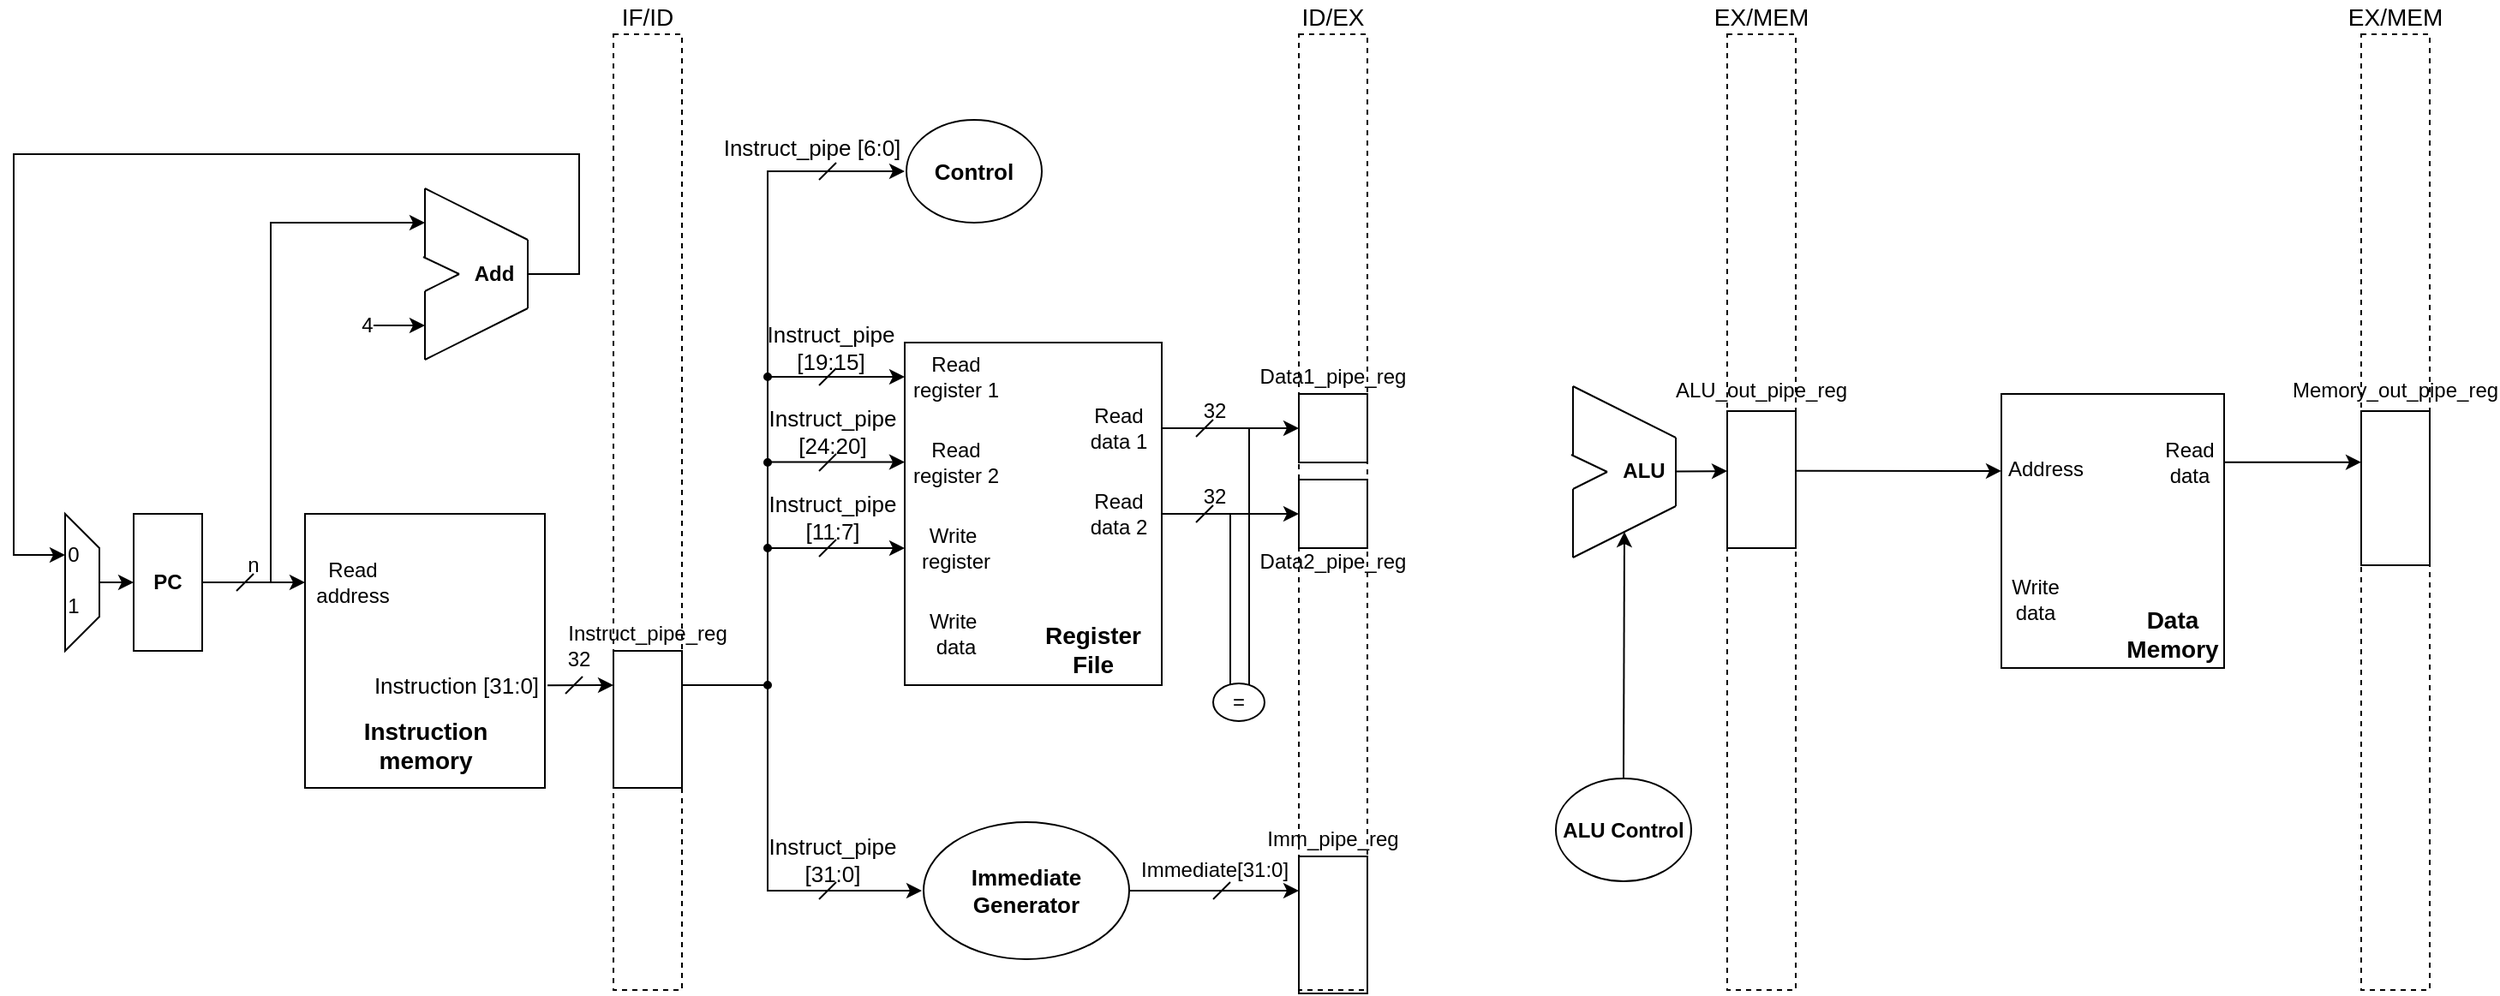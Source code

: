 <mxfile version="14.0.4" type="device"><diagram id="iIL16LaE4ix-qn7bf_lG" name="Page-1"><mxGraphModel dx="1422" dy="705" grid="1" gridSize="10" guides="1" tooltips="1" connect="1" arrows="1" fold="1" page="1" pageScale="1" pageWidth="1654" pageHeight="1169" math="0" shadow="0"><root><mxCell id="0"/><mxCell id="1" parent="0"/><mxCell id="Dtg95m63SMhEM4OotOuj-1" value="&lt;b&gt;PC&lt;/b&gt;" style="rounded=0;whiteSpace=wrap;html=1;" vertex="1" parent="1"><mxGeometry x="80" y="400" width="40" height="80" as="geometry"/></mxCell><mxCell id="Dtg95m63SMhEM4OotOuj-3" value="" style="endArrow=classic;html=1;exitX=1;exitY=0.5;exitDx=0;exitDy=0;" edge="1" parent="1" source="Dtg95m63SMhEM4OotOuj-1"><mxGeometry width="50" height="50" relative="1" as="geometry"><mxPoint x="150" y="470" as="sourcePoint"/><mxPoint x="180" y="440" as="targetPoint"/></mxGeometry></mxCell><mxCell id="Dtg95m63SMhEM4OotOuj-4" value="" style="endArrow=none;html=1;" edge="1" parent="1"><mxGeometry width="50" height="50" relative="1" as="geometry"><mxPoint x="140" y="445" as="sourcePoint"/><mxPoint x="150" y="435" as="targetPoint"/></mxGeometry></mxCell><mxCell id="Dtg95m63SMhEM4OotOuj-5" value="n&lt;br&gt;" style="text;html=1;strokeColor=none;fillColor=none;align=center;verticalAlign=middle;whiteSpace=wrap;rounded=0;" vertex="1" parent="1"><mxGeometry x="130" y="420" width="40" height="20" as="geometry"/></mxCell><mxCell id="Dtg95m63SMhEM4OotOuj-6" value="" style="rounded=0;whiteSpace=wrap;html=1;" vertex="1" parent="1"><mxGeometry x="180" y="400" width="140" height="160" as="geometry"/></mxCell><mxCell id="Dtg95m63SMhEM4OotOuj-7" value="&lt;font style=&quot;font-size: 14px&quot;&gt;&lt;b&gt;Instruction memory&lt;/b&gt;&lt;/font&gt;" style="text;html=1;strokeColor=none;fillColor=none;align=center;verticalAlign=middle;whiteSpace=wrap;rounded=0;" vertex="1" parent="1"><mxGeometry x="187.5" y="530" width="125" height="10" as="geometry"/></mxCell><mxCell id="Dtg95m63SMhEM4OotOuj-8" value="Read address&lt;br&gt;" style="text;html=1;strokeColor=none;fillColor=none;align=center;verticalAlign=middle;whiteSpace=wrap;rounded=0;" vertex="1" parent="1"><mxGeometry x="187.5" y="430" width="40" height="20" as="geometry"/></mxCell><mxCell id="Dtg95m63SMhEM4OotOuj-9" value="&lt;font style=&quot;font-size: 13px&quot;&gt;Instruction [31:0]&lt;/font&gt;" style="text;html=1;strokeColor=none;fillColor=none;align=center;verticalAlign=middle;whiteSpace=wrap;rounded=0;" vertex="1" parent="1"><mxGeometry x="217" y="490" width="103" height="20" as="geometry"/></mxCell><mxCell id="Dtg95m63SMhEM4OotOuj-11" value="" style="endArrow=none;html=1;" edge="1" parent="1"><mxGeometry width="50" height="50" relative="1" as="geometry"><mxPoint x="332" y="505" as="sourcePoint"/><mxPoint x="342" y="495" as="targetPoint"/></mxGeometry></mxCell><mxCell id="Dtg95m63SMhEM4OotOuj-12" value="32&lt;br&gt;" style="text;html=1;strokeColor=none;fillColor=none;align=center;verticalAlign=middle;whiteSpace=wrap;rounded=0;" vertex="1" parent="1"><mxGeometry x="320" y="480" width="40" height="10" as="geometry"/></mxCell><mxCell id="Dtg95m63SMhEM4OotOuj-13" value="" style="rounded=0;whiteSpace=wrap;html=1;" vertex="1" parent="1"><mxGeometry x="360" y="480" width="40" height="80" as="geometry"/></mxCell><mxCell id="Dtg95m63SMhEM4OotOuj-15" value="" style="endArrow=classic;html=1;exitX=1.011;exitY=0.626;exitDx=0;exitDy=0;exitPerimeter=0;" edge="1" parent="1" source="Dtg95m63SMhEM4OotOuj-6"><mxGeometry width="50" height="50" relative="1" as="geometry"><mxPoint x="350" y="550" as="sourcePoint"/><mxPoint x="360" y="500" as="targetPoint"/></mxGeometry></mxCell><mxCell id="Dtg95m63SMhEM4OotOuj-16" value="Instruct_pipe_reg" style="text;html=1;strokeColor=none;fillColor=none;align=center;verticalAlign=middle;whiteSpace=wrap;rounded=0;" vertex="1" parent="1"><mxGeometry x="350" y="460" width="60" height="20" as="geometry"/></mxCell><mxCell id="Dtg95m63SMhEM4OotOuj-18" value="" style="endArrow=none;html=1;exitX=1;exitY=0.25;exitDx=0;exitDy=0;" edge="1" parent="1" source="Dtg95m63SMhEM4OotOuj-13"><mxGeometry width="50" height="50" relative="1" as="geometry"><mxPoint x="480" y="550" as="sourcePoint"/><mxPoint x="450" y="500" as="targetPoint"/></mxGeometry></mxCell><mxCell id="Dtg95m63SMhEM4OotOuj-19" value="" style="endArrow=classic;html=1;rounded=0;entryX=0;entryY=0.5;entryDx=0;entryDy=0;" edge="1" parent="1" target="Dtg95m63SMhEM4OotOuj-21"><mxGeometry width="50" height="50" relative="1" as="geometry"><mxPoint x="450" y="500" as="sourcePoint"/><mxPoint x="530" y="400" as="targetPoint"/><Array as="points"><mxPoint x="450" y="400"/><mxPoint x="450" y="320"/></Array></mxGeometry></mxCell><mxCell id="Dtg95m63SMhEM4OotOuj-20" value="" style="rounded=0;whiteSpace=wrap;html=1;" vertex="1" parent="1"><mxGeometry x="530" y="300" width="150" height="200" as="geometry"/></mxCell><mxCell id="Dtg95m63SMhEM4OotOuj-21" value="Read register 1" style="text;html=1;strokeColor=none;fillColor=none;align=center;verticalAlign=middle;whiteSpace=wrap;rounded=0;" vertex="1" parent="1"><mxGeometry x="530" y="310" width="60" height="20" as="geometry"/></mxCell><mxCell id="Dtg95m63SMhEM4OotOuj-22" value="Read register 2" style="text;html=1;strokeColor=none;fillColor=none;align=center;verticalAlign=middle;whiteSpace=wrap;rounded=0;" vertex="1" parent="1"><mxGeometry x="530" y="360" width="60" height="20" as="geometry"/></mxCell><mxCell id="Dtg95m63SMhEM4OotOuj-23" value="Write&amp;nbsp;&lt;br&gt;register" style="text;html=1;strokeColor=none;fillColor=none;align=center;verticalAlign=middle;whiteSpace=wrap;rounded=0;" vertex="1" parent="1"><mxGeometry x="530" y="410" width="60" height="20" as="geometry"/></mxCell><mxCell id="Dtg95m63SMhEM4OotOuj-24" value="Write&amp;nbsp;&lt;br&gt;data&lt;br&gt;" style="text;html=1;strokeColor=none;fillColor=none;align=center;verticalAlign=middle;whiteSpace=wrap;rounded=0;" vertex="1" parent="1"><mxGeometry x="530" y="460" width="60" height="20" as="geometry"/></mxCell><mxCell id="Dtg95m63SMhEM4OotOuj-25" value="Read data 1" style="text;html=1;strokeColor=none;fillColor=none;align=center;verticalAlign=middle;whiteSpace=wrap;rounded=0;" vertex="1" parent="1"><mxGeometry x="630" y="340" width="50" height="20" as="geometry"/></mxCell><mxCell id="Dtg95m63SMhEM4OotOuj-26" value="Read data 2" style="text;html=1;strokeColor=none;fillColor=none;align=center;verticalAlign=middle;whiteSpace=wrap;rounded=0;" vertex="1" parent="1"><mxGeometry x="630" y="390" width="50" height="20" as="geometry"/></mxCell><mxCell id="Dtg95m63SMhEM4OotOuj-27" value="&lt;font style=&quot;font-size: 14px&quot;&gt;&lt;b&gt;Register File&lt;/b&gt;&lt;/font&gt;" style="text;html=1;strokeColor=none;fillColor=none;align=center;verticalAlign=middle;whiteSpace=wrap;rounded=0;" vertex="1" parent="1"><mxGeometry x="610" y="469" width="60" height="20" as="geometry"/></mxCell><mxCell id="Dtg95m63SMhEM4OotOuj-28" value="" style="endArrow=classic;html=1;" edge="1" parent="1"><mxGeometry width="50" height="50" relative="1" as="geometry"><mxPoint x="450" y="369.76" as="sourcePoint"/><mxPoint x="530" y="369.76" as="targetPoint"/></mxGeometry></mxCell><mxCell id="Dtg95m63SMhEM4OotOuj-29" value="" style="endArrow=classic;html=1;" edge="1" parent="1"><mxGeometry width="50" height="50" relative="1" as="geometry"><mxPoint x="450" y="420" as="sourcePoint"/><mxPoint x="530" y="420" as="targetPoint"/></mxGeometry></mxCell><mxCell id="Dtg95m63SMhEM4OotOuj-31" value="&lt;font style=&quot;font-size: 13px&quot;&gt;Instruct_pipe [19:15]&lt;/font&gt;" style="text;html=1;strokeColor=none;fillColor=none;align=center;verticalAlign=middle;whiteSpace=wrap;rounded=0;" vertex="1" parent="1"><mxGeometry x="432" y="293" width="110" height="20" as="geometry"/></mxCell><mxCell id="Dtg95m63SMhEM4OotOuj-32" value="&lt;font style=&quot;font-size: 13px&quot;&gt;Instruct_pipe [24:20]&lt;/font&gt;" style="text;html=1;strokeColor=none;fillColor=none;align=center;verticalAlign=middle;whiteSpace=wrap;rounded=0;" vertex="1" parent="1"><mxGeometry x="433" y="343" width="110" height="17" as="geometry"/></mxCell><mxCell id="Dtg95m63SMhEM4OotOuj-33" value="&lt;span style=&quot;font-size: 13px&quot;&gt;Instruct_pipe [11:7]&lt;/span&gt;" style="text;html=1;strokeColor=none;fillColor=none;align=center;verticalAlign=middle;whiteSpace=wrap;rounded=0;" vertex="1" parent="1"><mxGeometry x="433" y="393" width="110" height="17" as="geometry"/></mxCell><mxCell id="Dtg95m63SMhEM4OotOuj-34" value="" style="endArrow=classic;html=1;rounded=0;" edge="1" parent="1"><mxGeometry width="50" height="50" relative="1" as="geometry"><mxPoint x="450" y="500" as="sourcePoint"/><mxPoint x="540" y="620" as="targetPoint"/><Array as="points"><mxPoint x="450" y="620"/><mxPoint x="490" y="620"/></Array></mxGeometry></mxCell><mxCell id="Dtg95m63SMhEM4OotOuj-35" value="&lt;b&gt;&lt;font style=&quot;font-size: 13px&quot;&gt;Immediate Generator&lt;/font&gt;&lt;/b&gt;" style="ellipse;whiteSpace=wrap;html=1;" vertex="1" parent="1"><mxGeometry x="541" y="580" width="120" height="80" as="geometry"/></mxCell><mxCell id="Dtg95m63SMhEM4OotOuj-36" value="" style="endArrow=none;html=1;" edge="1" parent="1"><mxGeometry width="50" height="50" relative="1" as="geometry"><mxPoint x="480" y="625" as="sourcePoint"/><mxPoint x="490" y="615" as="targetPoint"/></mxGeometry></mxCell><mxCell id="Dtg95m63SMhEM4OotOuj-37" value="" style="endArrow=none;html=1;" edge="1" parent="1"><mxGeometry width="50" height="50" relative="1" as="geometry"><mxPoint x="480" y="425" as="sourcePoint"/><mxPoint x="490" y="415" as="targetPoint"/></mxGeometry></mxCell><mxCell id="Dtg95m63SMhEM4OotOuj-38" value="" style="endArrow=none;html=1;" edge="1" parent="1"><mxGeometry width="50" height="50" relative="1" as="geometry"><mxPoint x="480" y="375" as="sourcePoint"/><mxPoint x="490" y="365" as="targetPoint"/></mxGeometry></mxCell><mxCell id="Dtg95m63SMhEM4OotOuj-39" value="" style="endArrow=none;html=1;" edge="1" parent="1"><mxGeometry width="50" height="50" relative="1" as="geometry"><mxPoint x="480" y="325" as="sourcePoint"/><mxPoint x="490" y="315" as="targetPoint"/></mxGeometry></mxCell><mxCell id="Dtg95m63SMhEM4OotOuj-40" value="&lt;span style=&quot;font-size: 13px&quot;&gt;Instruct_pipe [31:0]&lt;/span&gt;" style="text;html=1;strokeColor=none;fillColor=none;align=center;verticalAlign=middle;whiteSpace=wrap;rounded=0;" vertex="1" parent="1"><mxGeometry x="433" y="593" width="110" height="17" as="geometry"/></mxCell><mxCell id="Dtg95m63SMhEM4OotOuj-41" value="" style="endArrow=classic;html=1;exitX=1;exitY=0.5;exitDx=0;exitDy=0;" edge="1" parent="1" source="Dtg95m63SMhEM4OotOuj-35"><mxGeometry width="50" height="50" relative="1" as="geometry"><mxPoint x="670" y="620" as="sourcePoint"/><mxPoint x="760" y="620" as="targetPoint"/></mxGeometry></mxCell><mxCell id="Dtg95m63SMhEM4OotOuj-42" value="Immediate[31:0]" style="text;html=1;strokeColor=none;fillColor=none;align=center;verticalAlign=middle;whiteSpace=wrap;rounded=0;" vertex="1" parent="1"><mxGeometry x="691" y="598" width="40" height="20" as="geometry"/></mxCell><mxCell id="Dtg95m63SMhEM4OotOuj-43" value="" style="endArrow=none;html=1;" edge="1" parent="1"><mxGeometry width="50" height="50" relative="1" as="geometry"><mxPoint x="710" y="625" as="sourcePoint"/><mxPoint x="720" y="615" as="targetPoint"/></mxGeometry></mxCell><mxCell id="Dtg95m63SMhEM4OotOuj-44" value="" style="rounded=0;whiteSpace=wrap;html=1;" vertex="1" parent="1"><mxGeometry x="760" y="600" width="40" height="80" as="geometry"/></mxCell><mxCell id="Dtg95m63SMhEM4OotOuj-45" value="Imm_pipe_reg" style="text;html=1;strokeColor=none;fillColor=none;align=center;verticalAlign=middle;whiteSpace=wrap;rounded=0;" vertex="1" parent="1"><mxGeometry x="750" y="580" width="60" height="20" as="geometry"/></mxCell><mxCell id="Dtg95m63SMhEM4OotOuj-46" value="" style="endArrow=classic;html=1;exitX=1;exitY=0.5;exitDx=0;exitDy=0;entryX=0;entryY=0.5;entryDx=0;entryDy=0;" edge="1" parent="1" source="Dtg95m63SMhEM4OotOuj-25" target="Dtg95m63SMhEM4OotOuj-59"><mxGeometry width="50" height="50" relative="1" as="geometry"><mxPoint x="740" y="350" as="sourcePoint"/><mxPoint x="740" y="350" as="targetPoint"/></mxGeometry></mxCell><mxCell id="Dtg95m63SMhEM4OotOuj-47" value="" style="endArrow=classic;html=1;exitX=1;exitY=0.5;exitDx=0;exitDy=0;entryX=0;entryY=0.5;entryDx=0;entryDy=0;" edge="1" parent="1" target="Dtg95m63SMhEM4OotOuj-60"><mxGeometry width="50" height="50" relative="1" as="geometry"><mxPoint x="680" y="400" as="sourcePoint"/><mxPoint x="740" y="400" as="targetPoint"/></mxGeometry></mxCell><mxCell id="Dtg95m63SMhEM4OotOuj-48" value="" style="endArrow=none;html=1;" edge="1" parent="1"><mxGeometry width="50" height="50" relative="1" as="geometry"><mxPoint x="700" y="405" as="sourcePoint"/><mxPoint x="710" y="395" as="targetPoint"/></mxGeometry></mxCell><mxCell id="Dtg95m63SMhEM4OotOuj-49" value="" style="endArrow=none;html=1;" edge="1" parent="1"><mxGeometry width="50" height="50" relative="1" as="geometry"><mxPoint x="700" y="355" as="sourcePoint"/><mxPoint x="710" y="345" as="targetPoint"/></mxGeometry></mxCell><mxCell id="Dtg95m63SMhEM4OotOuj-50" value="&lt;b&gt;&lt;font style=&quot;font-size: 13px&quot;&gt;Control&lt;/font&gt;&lt;/b&gt;" style="ellipse;whiteSpace=wrap;html=1;" vertex="1" parent="1"><mxGeometry x="531" y="170" width="79" height="60" as="geometry"/></mxCell><mxCell id="Dtg95m63SMhEM4OotOuj-51" value="" style="endArrow=classic;html=1;rounded=0;" edge="1" parent="1"><mxGeometry width="50" height="50" relative="1" as="geometry"><mxPoint x="450" y="320" as="sourcePoint"/><mxPoint x="530" y="200" as="targetPoint"/><Array as="points"><mxPoint x="450" y="200"/></Array></mxGeometry></mxCell><mxCell id="Dtg95m63SMhEM4OotOuj-52" value="32" style="text;html=1;strokeColor=none;fillColor=none;align=center;verticalAlign=middle;whiteSpace=wrap;rounded=0;" vertex="1" parent="1"><mxGeometry x="691" y="330" width="40" height="20" as="geometry"/></mxCell><mxCell id="Dtg95m63SMhEM4OotOuj-53" value="32" style="text;html=1;strokeColor=none;fillColor=none;align=center;verticalAlign=middle;whiteSpace=wrap;rounded=0;" vertex="1" parent="1"><mxGeometry x="691" y="380" width="40" height="20" as="geometry"/></mxCell><mxCell id="Dtg95m63SMhEM4OotOuj-54" value="" style="verticalLabelPosition=bottom;shadow=0;dashed=0;align=center;html=1;verticalAlign=top;shape=mxgraph.electrical.logic_gates.inverting_contact;fillColor=#000000;" vertex="1" parent="1"><mxGeometry x="447.5" y="317.5" width="5" height="5" as="geometry"/></mxCell><mxCell id="Dtg95m63SMhEM4OotOuj-55" value="" style="verticalLabelPosition=bottom;shadow=0;dashed=0;align=center;html=1;verticalAlign=top;shape=mxgraph.electrical.logic_gates.inverting_contact;fillColor=#000000;" vertex="1" parent="1"><mxGeometry x="447.5" y="367.5" width="5" height="5" as="geometry"/></mxCell><mxCell id="Dtg95m63SMhEM4OotOuj-56" value="" style="verticalLabelPosition=bottom;shadow=0;dashed=0;align=center;html=1;verticalAlign=top;shape=mxgraph.electrical.logic_gates.inverting_contact;fillColor=#000000;" vertex="1" parent="1"><mxGeometry x="447.5" y="417.5" width="5" height="5" as="geometry"/></mxCell><mxCell id="Dtg95m63SMhEM4OotOuj-58" value="" style="verticalLabelPosition=bottom;shadow=0;dashed=0;align=center;html=1;verticalAlign=top;shape=mxgraph.electrical.logic_gates.inverting_contact;fillColor=#000000;" vertex="1" parent="1"><mxGeometry x="447.5" y="497.5" width="5" height="5" as="geometry"/></mxCell><mxCell id="Dtg95m63SMhEM4OotOuj-59" value="" style="rounded=0;whiteSpace=wrap;html=1;" vertex="1" parent="1"><mxGeometry x="760" y="330" width="40" height="40" as="geometry"/></mxCell><mxCell id="Dtg95m63SMhEM4OotOuj-60" value="" style="rounded=0;whiteSpace=wrap;html=1;" vertex="1" parent="1"><mxGeometry x="760" y="380" width="40" height="40" as="geometry"/></mxCell><mxCell id="Dtg95m63SMhEM4OotOuj-61" value="Data1_pipe_reg&lt;br&gt;" style="text;html=1;strokeColor=none;fillColor=none;align=center;verticalAlign=middle;whiteSpace=wrap;rounded=0;" vertex="1" parent="1"><mxGeometry x="760" y="310" width="40" height="20" as="geometry"/></mxCell><mxCell id="Dtg95m63SMhEM4OotOuj-62" value="Data2_pipe_reg" style="text;html=1;strokeColor=none;fillColor=none;align=center;verticalAlign=middle;whiteSpace=wrap;rounded=0;" vertex="1" parent="1"><mxGeometry x="760" y="417.5" width="40" height="20" as="geometry"/></mxCell><mxCell id="Dtg95m63SMhEM4OotOuj-63" value="&lt;font style=&quot;font-size: 13px&quot;&gt;Instruct_pipe [6:0]&lt;/font&gt;" style="text;html=1;strokeColor=none;fillColor=none;align=center;verticalAlign=middle;whiteSpace=wrap;rounded=0;" vertex="1" parent="1"><mxGeometry x="417" y="176" width="118" height="20" as="geometry"/></mxCell><mxCell id="Dtg95m63SMhEM4OotOuj-64" value="" style="endArrow=none;html=1;" edge="1" parent="1"><mxGeometry width="50" height="50" relative="1" as="geometry"><mxPoint x="480" y="205" as="sourcePoint"/><mxPoint x="490" y="195" as="targetPoint"/></mxGeometry></mxCell><mxCell id="Dtg95m63SMhEM4OotOuj-65" value="" style="shape=trapezoid;perimeter=trapezoidPerimeter;whiteSpace=wrap;html=1;fixedSize=1;fillColor=#FFFFFF;direction=south;" vertex="1" parent="1"><mxGeometry x="40" y="400" width="20" height="80" as="geometry"/></mxCell><mxCell id="Dtg95m63SMhEM4OotOuj-67" value="" style="endArrow=classic;html=1;exitX=0.5;exitY=0;exitDx=0;exitDy=0;" edge="1" parent="1" source="Dtg95m63SMhEM4OotOuj-65"><mxGeometry width="50" height="50" relative="1" as="geometry"><mxPoint x="30" y="490" as="sourcePoint"/><mxPoint x="80" y="440" as="targetPoint"/></mxGeometry></mxCell><mxCell id="Dtg95m63SMhEM4OotOuj-68" value="0" style="text;html=1;strokeColor=none;fillColor=none;align=center;verticalAlign=middle;whiteSpace=wrap;rounded=0;" vertex="1" parent="1"><mxGeometry x="25" y="414" width="40" height="20" as="geometry"/></mxCell><mxCell id="Dtg95m63SMhEM4OotOuj-69" value="1" style="text;html=1;strokeColor=none;fillColor=none;align=center;verticalAlign=middle;whiteSpace=wrap;rounded=0;" vertex="1" parent="1"><mxGeometry x="25" y="444" width="40" height="20" as="geometry"/></mxCell><mxCell id="Dtg95m63SMhEM4OotOuj-70" value="" style="endArrow=classic;html=1;exitX=0.75;exitY=1;exitDx=0;exitDy=0;rounded=0;" edge="1" parent="1" source="Dtg95m63SMhEM4OotOuj-5"><mxGeometry width="50" height="50" relative="1" as="geometry"><mxPoint x="170" y="320" as="sourcePoint"/><mxPoint x="250" y="230" as="targetPoint"/><Array as="points"><mxPoint x="160" y="260"/><mxPoint x="160" y="230"/></Array></mxGeometry></mxCell><mxCell id="Dtg95m63SMhEM4OotOuj-78" value="" style="group" vertex="1" connectable="0" parent="1"><mxGeometry x="249" y="210" width="61" height="100" as="geometry"/></mxCell><mxCell id="Dtg95m63SMhEM4OotOuj-71" value="" style="endArrow=none;html=1;" edge="1" parent="Dtg95m63SMhEM4OotOuj-78"><mxGeometry width="50" height="50" relative="1" as="geometry"><mxPoint x="1" y="100" as="sourcePoint"/><mxPoint x="61" y="70" as="targetPoint"/></mxGeometry></mxCell><mxCell id="Dtg95m63SMhEM4OotOuj-72" value="" style="endArrow=none;html=1;" edge="1" parent="Dtg95m63SMhEM4OotOuj-78"><mxGeometry width="50" height="50" relative="1" as="geometry"><mxPoint x="61" y="70" as="sourcePoint"/><mxPoint x="61" y="30" as="targetPoint"/></mxGeometry></mxCell><mxCell id="Dtg95m63SMhEM4OotOuj-73" value="" style="endArrow=none;html=1;" edge="1" parent="Dtg95m63SMhEM4OotOuj-78"><mxGeometry width="50" height="50" relative="1" as="geometry"><mxPoint x="1" as="sourcePoint"/><mxPoint x="61" y="30" as="targetPoint"/></mxGeometry></mxCell><mxCell id="Dtg95m63SMhEM4OotOuj-74" value="" style="endArrow=none;html=1;" edge="1" parent="Dtg95m63SMhEM4OotOuj-78"><mxGeometry width="50" height="50" relative="1" as="geometry"><mxPoint y="40" as="sourcePoint"/><mxPoint x="21" y="50" as="targetPoint"/></mxGeometry></mxCell><mxCell id="Dtg95m63SMhEM4OotOuj-75" value="" style="endArrow=none;html=1;" edge="1" parent="Dtg95m63SMhEM4OotOuj-78"><mxGeometry width="50" height="50" relative="1" as="geometry"><mxPoint x="1" y="60" as="sourcePoint"/><mxPoint x="21" y="50" as="targetPoint"/></mxGeometry></mxCell><mxCell id="Dtg95m63SMhEM4OotOuj-76" value="" style="endArrow=none;html=1;" edge="1" parent="Dtg95m63SMhEM4OotOuj-78"><mxGeometry width="50" height="50" relative="1" as="geometry"><mxPoint x="1" y="40" as="sourcePoint"/><mxPoint x="1" as="targetPoint"/></mxGeometry></mxCell><mxCell id="Dtg95m63SMhEM4OotOuj-77" value="" style="endArrow=none;html=1;" edge="1" parent="Dtg95m63SMhEM4OotOuj-78"><mxGeometry width="50" height="50" relative="1" as="geometry"><mxPoint x="1" y="100" as="sourcePoint"/><mxPoint x="1" y="60" as="targetPoint"/></mxGeometry></mxCell><mxCell id="Dtg95m63SMhEM4OotOuj-79" value="&lt;b&gt;Add&lt;/b&gt;" style="text;html=1;align=center;verticalAlign=middle;resizable=0;points=[];autosize=1;" vertex="1" parent="1"><mxGeometry x="270" y="250" width="40" height="20" as="geometry"/></mxCell><mxCell id="Dtg95m63SMhEM4OotOuj-82" value="4" style="text;html=1;strokeColor=none;fillColor=none;align=center;verticalAlign=middle;whiteSpace=wrap;rounded=0;" vertex="1" parent="1"><mxGeometry x="210" y="280" width="12.5" height="20" as="geometry"/></mxCell><mxCell id="Dtg95m63SMhEM4OotOuj-83" value="" style="endArrow=classic;html=1;" edge="1" parent="1"><mxGeometry width="50" height="50" relative="1" as="geometry"><mxPoint x="220" y="290" as="sourcePoint"/><mxPoint x="250" y="290" as="targetPoint"/></mxGeometry></mxCell><mxCell id="Dtg95m63SMhEM4OotOuj-84" value="" style="endArrow=classic;html=1;exitX=0.991;exitY=0.5;exitDx=0;exitDy=0;exitPerimeter=0;rounded=0;" edge="1" parent="1" source="Dtg95m63SMhEM4OotOuj-79"><mxGeometry width="50" height="50" relative="1" as="geometry"><mxPoint x="311.44" y="262.14" as="sourcePoint"/><mxPoint x="40" y="424" as="targetPoint"/><Array as="points"><mxPoint x="340" y="260"/><mxPoint x="340" y="230"/><mxPoint x="340" y="190"/><mxPoint x="10" y="190"/><mxPoint x="10" y="424"/></Array></mxGeometry></mxCell><mxCell id="Dtg95m63SMhEM4OotOuj-85" value="" style="endArrow=none;html=1;entryX=0.75;entryY=1;entryDx=0;entryDy=0;" edge="1" parent="1"><mxGeometry width="50" height="50" relative="1" as="geometry"><mxPoint x="720" y="500" as="sourcePoint"/><mxPoint x="720" y="400" as="targetPoint"/></mxGeometry></mxCell><mxCell id="Dtg95m63SMhEM4OotOuj-86" value="" style="endArrow=none;html=1;entryX=1;entryY=1;entryDx=0;entryDy=0;" edge="1" parent="1" target="Dtg95m63SMhEM4OotOuj-52"><mxGeometry width="50" height="50" relative="1" as="geometry"><mxPoint x="731" y="500" as="sourcePoint"/><mxPoint x="730" y="390" as="targetPoint"/></mxGeometry></mxCell><mxCell id="Dtg95m63SMhEM4OotOuj-87" value="" style="ellipse;whiteSpace=wrap;html=1;fillColor=#FFFFFF;" vertex="1" parent="1"><mxGeometry x="710" y="499" width="30" height="22" as="geometry"/></mxCell><mxCell id="Dtg95m63SMhEM4OotOuj-88" value="=" style="text;html=1;strokeColor=none;fillColor=none;align=center;verticalAlign=middle;whiteSpace=wrap;rounded=0;" vertex="1" parent="1"><mxGeometry x="705" y="500" width="40" height="20" as="geometry"/></mxCell><mxCell id="Dtg95m63SMhEM4OotOuj-89" value="" style="group" vertex="1" connectable="0" parent="1"><mxGeometry x="919" y="325.5" width="61" height="100" as="geometry"/></mxCell><mxCell id="Dtg95m63SMhEM4OotOuj-90" value="" style="endArrow=none;html=1;" edge="1" parent="Dtg95m63SMhEM4OotOuj-89"><mxGeometry width="50" height="50" relative="1" as="geometry"><mxPoint x="1" y="100" as="sourcePoint"/><mxPoint x="61" y="70" as="targetPoint"/></mxGeometry></mxCell><mxCell id="Dtg95m63SMhEM4OotOuj-91" value="" style="endArrow=none;html=1;" edge="1" parent="Dtg95m63SMhEM4OotOuj-89"><mxGeometry width="50" height="50" relative="1" as="geometry"><mxPoint x="61" y="70" as="sourcePoint"/><mxPoint x="61" y="30" as="targetPoint"/></mxGeometry></mxCell><mxCell id="Dtg95m63SMhEM4OotOuj-92" value="" style="endArrow=none;html=1;" edge="1" parent="Dtg95m63SMhEM4OotOuj-89"><mxGeometry width="50" height="50" relative="1" as="geometry"><mxPoint x="1" as="sourcePoint"/><mxPoint x="61" y="30" as="targetPoint"/></mxGeometry></mxCell><mxCell id="Dtg95m63SMhEM4OotOuj-93" value="" style="endArrow=none;html=1;" edge="1" parent="Dtg95m63SMhEM4OotOuj-89"><mxGeometry width="50" height="50" relative="1" as="geometry"><mxPoint y="40" as="sourcePoint"/><mxPoint x="21" y="50" as="targetPoint"/></mxGeometry></mxCell><mxCell id="Dtg95m63SMhEM4OotOuj-94" value="" style="endArrow=none;html=1;" edge="1" parent="Dtg95m63SMhEM4OotOuj-89"><mxGeometry width="50" height="50" relative="1" as="geometry"><mxPoint x="1" y="60" as="sourcePoint"/><mxPoint x="21" y="50" as="targetPoint"/></mxGeometry></mxCell><mxCell id="Dtg95m63SMhEM4OotOuj-95" value="" style="endArrow=none;html=1;" edge="1" parent="Dtg95m63SMhEM4OotOuj-89"><mxGeometry width="50" height="50" relative="1" as="geometry"><mxPoint x="1" y="40" as="sourcePoint"/><mxPoint x="1" as="targetPoint"/></mxGeometry></mxCell><mxCell id="Dtg95m63SMhEM4OotOuj-96" value="" style="endArrow=none;html=1;" edge="1" parent="Dtg95m63SMhEM4OotOuj-89"><mxGeometry width="50" height="50" relative="1" as="geometry"><mxPoint x="1" y="100" as="sourcePoint"/><mxPoint x="1" y="60" as="targetPoint"/></mxGeometry></mxCell><mxCell id="Dtg95m63SMhEM4OotOuj-97" value="&lt;b&gt;ALU&lt;/b&gt;" style="text;html=1;align=center;verticalAlign=middle;resizable=0;points=[];autosize=1;" vertex="1" parent="1"><mxGeometry x="941" y="364.5" width="40" height="20" as="geometry"/></mxCell><mxCell id="Dtg95m63SMhEM4OotOuj-106" value="&lt;b&gt;ALU Control&lt;/b&gt;" style="ellipse;whiteSpace=wrap;html=1;" vertex="1" parent="1"><mxGeometry x="910" y="554.5" width="79" height="60" as="geometry"/></mxCell><mxCell id="Dtg95m63SMhEM4OotOuj-107" value="" style="endArrow=classic;html=1;exitX=0.5;exitY=0;exitDx=0;exitDy=0;" edge="1" parent="1" source="Dtg95m63SMhEM4OotOuj-106"><mxGeometry width="50" height="50" relative="1" as="geometry"><mxPoint x="1020" y="485.5" as="sourcePoint"/><mxPoint x="950" y="410.5" as="targetPoint"/></mxGeometry></mxCell><mxCell id="Dtg95m63SMhEM4OotOuj-108" value="" style="endArrow=classic;html=1;exitX=0.967;exitY=0.54;exitDx=0;exitDy=0;exitPerimeter=0;" edge="1" parent="1" source="Dtg95m63SMhEM4OotOuj-97"><mxGeometry width="50" height="50" relative="1" as="geometry"><mxPoint x="1010" y="380" as="sourcePoint"/><mxPoint x="1010" y="375" as="targetPoint"/></mxGeometry></mxCell><mxCell id="Dtg95m63SMhEM4OotOuj-109" value="" style="rounded=0;whiteSpace=wrap;html=1;" vertex="1" parent="1"><mxGeometry x="1010" y="340" width="40" height="80" as="geometry"/></mxCell><mxCell id="Dtg95m63SMhEM4OotOuj-110" value="ALU_out_pipe_reg&lt;br&gt;" style="text;html=1;strokeColor=none;fillColor=none;align=center;verticalAlign=middle;whiteSpace=wrap;rounded=0;" vertex="1" parent="1"><mxGeometry x="1010" y="317.5" width="40" height="20" as="geometry"/></mxCell><mxCell id="Dtg95m63SMhEM4OotOuj-111" value="" style="rounded=0;whiteSpace=wrap;html=1;dashed=1;fillColor=none;strokeWidth=1;perimeterSpacing=1;" vertex="1" parent="1"><mxGeometry x="360" y="120" width="40" height="558" as="geometry"/></mxCell><mxCell id="Dtg95m63SMhEM4OotOuj-113" value="" style="rounded=0;whiteSpace=wrap;html=1;dashed=1;fillColor=none;strokeWidth=1;perimeterSpacing=1;" vertex="1" parent="1"><mxGeometry x="760" y="120" width="40" height="558" as="geometry"/></mxCell><mxCell id="Dtg95m63SMhEM4OotOuj-114" value="" style="rounded=0;whiteSpace=wrap;html=1;dashed=1;fillColor=none;strokeWidth=1;perimeterSpacing=1;" vertex="1" parent="1"><mxGeometry x="1010" y="120" width="40" height="558" as="geometry"/></mxCell><mxCell id="Dtg95m63SMhEM4OotOuj-115" value="&lt;font style=&quot;font-size: 14px&quot;&gt;IF/ID&lt;/font&gt;" style="text;html=1;strokeColor=none;fillColor=none;align=center;verticalAlign=middle;whiteSpace=wrap;rounded=0;dashed=1;" vertex="1" parent="1"><mxGeometry x="360" y="100" width="40" height="20" as="geometry"/></mxCell><mxCell id="Dtg95m63SMhEM4OotOuj-116" value="&lt;font style=&quot;font-size: 14px&quot;&gt;ID/EX&lt;/font&gt;" style="text;html=1;strokeColor=none;fillColor=none;align=center;verticalAlign=middle;whiteSpace=wrap;rounded=0;dashed=1;" vertex="1" parent="1"><mxGeometry x="760" y="100" width="40" height="20" as="geometry"/></mxCell><mxCell id="Dtg95m63SMhEM4OotOuj-117" value="&lt;font style=&quot;font-size: 14px&quot;&gt;EX/MEM&lt;/font&gt;" style="text;html=1;strokeColor=none;fillColor=none;align=center;verticalAlign=middle;whiteSpace=wrap;rounded=0;dashed=1;" vertex="1" parent="1"><mxGeometry x="1010" y="100" width="40" height="20" as="geometry"/></mxCell><mxCell id="Dtg95m63SMhEM4OotOuj-125" value="" style="endArrow=classic;html=1;exitX=0.965;exitY=0.457;exitDx=0;exitDy=0;exitPerimeter=0;entryX=0;entryY=0.281;entryDx=0;entryDy=0;entryPerimeter=0;" edge="1" parent="1" source="Dtg95m63SMhEM4OotOuj-114" target="Dtg95m63SMhEM4OotOuj-118"><mxGeometry width="50" height="50" relative="1" as="geometry"><mxPoint x="1090" y="410" as="sourcePoint"/><mxPoint x="1140" y="360" as="targetPoint"/></mxGeometry></mxCell><mxCell id="Dtg95m63SMhEM4OotOuj-126" value="" style="group" vertex="1" connectable="0" parent="1"><mxGeometry x="1170" y="330" width="130" height="160" as="geometry"/></mxCell><mxCell id="Dtg95m63SMhEM4OotOuj-118" value="" style="rounded=0;whiteSpace=wrap;html=1;strokeWidth=1;fillColor=none;" vertex="1" parent="Dtg95m63SMhEM4OotOuj-126"><mxGeometry width="130" height="160" as="geometry"/></mxCell><mxCell id="Dtg95m63SMhEM4OotOuj-119" value="&lt;font style=&quot;font-size: 14px&quot;&gt;&lt;b&gt;Data Memory&lt;/b&gt;&lt;/font&gt;" style="text;html=1;strokeColor=none;fillColor=none;align=center;verticalAlign=middle;whiteSpace=wrap;rounded=0;" vertex="1" parent="Dtg95m63SMhEM4OotOuj-126"><mxGeometry x="80" y="130" width="40" height="20" as="geometry"/></mxCell><mxCell id="Dtg95m63SMhEM4OotOuj-120" value="Address" style="text;html=1;strokeColor=none;fillColor=none;align=center;verticalAlign=middle;whiteSpace=wrap;rounded=0;" vertex="1" parent="Dtg95m63SMhEM4OotOuj-126"><mxGeometry x="6" y="33.5" width="40" height="20" as="geometry"/></mxCell><mxCell id="Dtg95m63SMhEM4OotOuj-122" value="Read&lt;br&gt;data" style="text;html=1;strokeColor=none;fillColor=none;align=center;verticalAlign=middle;whiteSpace=wrap;rounded=0;" vertex="1" parent="Dtg95m63SMhEM4OotOuj-126"><mxGeometry x="90" y="30" width="40" height="20" as="geometry"/></mxCell><mxCell id="Dtg95m63SMhEM4OotOuj-123" value="Write data" style="text;html=1;strokeColor=none;fillColor=none;align=center;verticalAlign=middle;whiteSpace=wrap;rounded=0;" vertex="1" parent="Dtg95m63SMhEM4OotOuj-126"><mxGeometry y="110" width="40" height="20" as="geometry"/></mxCell><mxCell id="Dtg95m63SMhEM4OotOuj-127" value="" style="endArrow=classic;html=1;" edge="1" parent="1"><mxGeometry width="50" height="50" relative="1" as="geometry"><mxPoint x="1300" y="369.84" as="sourcePoint"/><mxPoint x="1380" y="369.84" as="targetPoint"/></mxGeometry></mxCell><mxCell id="Dtg95m63SMhEM4OotOuj-128" value="" style="rounded=0;whiteSpace=wrap;html=1;strokeWidth=1;fillColor=none;" vertex="1" parent="1"><mxGeometry x="1380" y="340" width="40" height="90" as="geometry"/></mxCell><mxCell id="Dtg95m63SMhEM4OotOuj-129" value="Memory_out_pipe_reg" style="text;html=1;strokeColor=none;fillColor=none;align=center;verticalAlign=middle;whiteSpace=wrap;rounded=0;" vertex="1" parent="1"><mxGeometry x="1380" y="317.5" width="40" height="20" as="geometry"/></mxCell><mxCell id="Dtg95m63SMhEM4OotOuj-130" value="" style="rounded=0;whiteSpace=wrap;html=1;dashed=1;fillColor=none;strokeWidth=1;perimeterSpacing=1;" vertex="1" parent="1"><mxGeometry x="1380" y="120" width="40" height="558" as="geometry"/></mxCell><mxCell id="Dtg95m63SMhEM4OotOuj-131" value="&lt;font style=&quot;font-size: 14px&quot;&gt;EX/MEM&lt;/font&gt;" style="text;html=1;strokeColor=none;fillColor=none;align=center;verticalAlign=middle;whiteSpace=wrap;rounded=0;dashed=1;" vertex="1" parent="1"><mxGeometry x="1380" y="100" width="40" height="20" as="geometry"/></mxCell></root></mxGraphModel></diagram></mxfile>